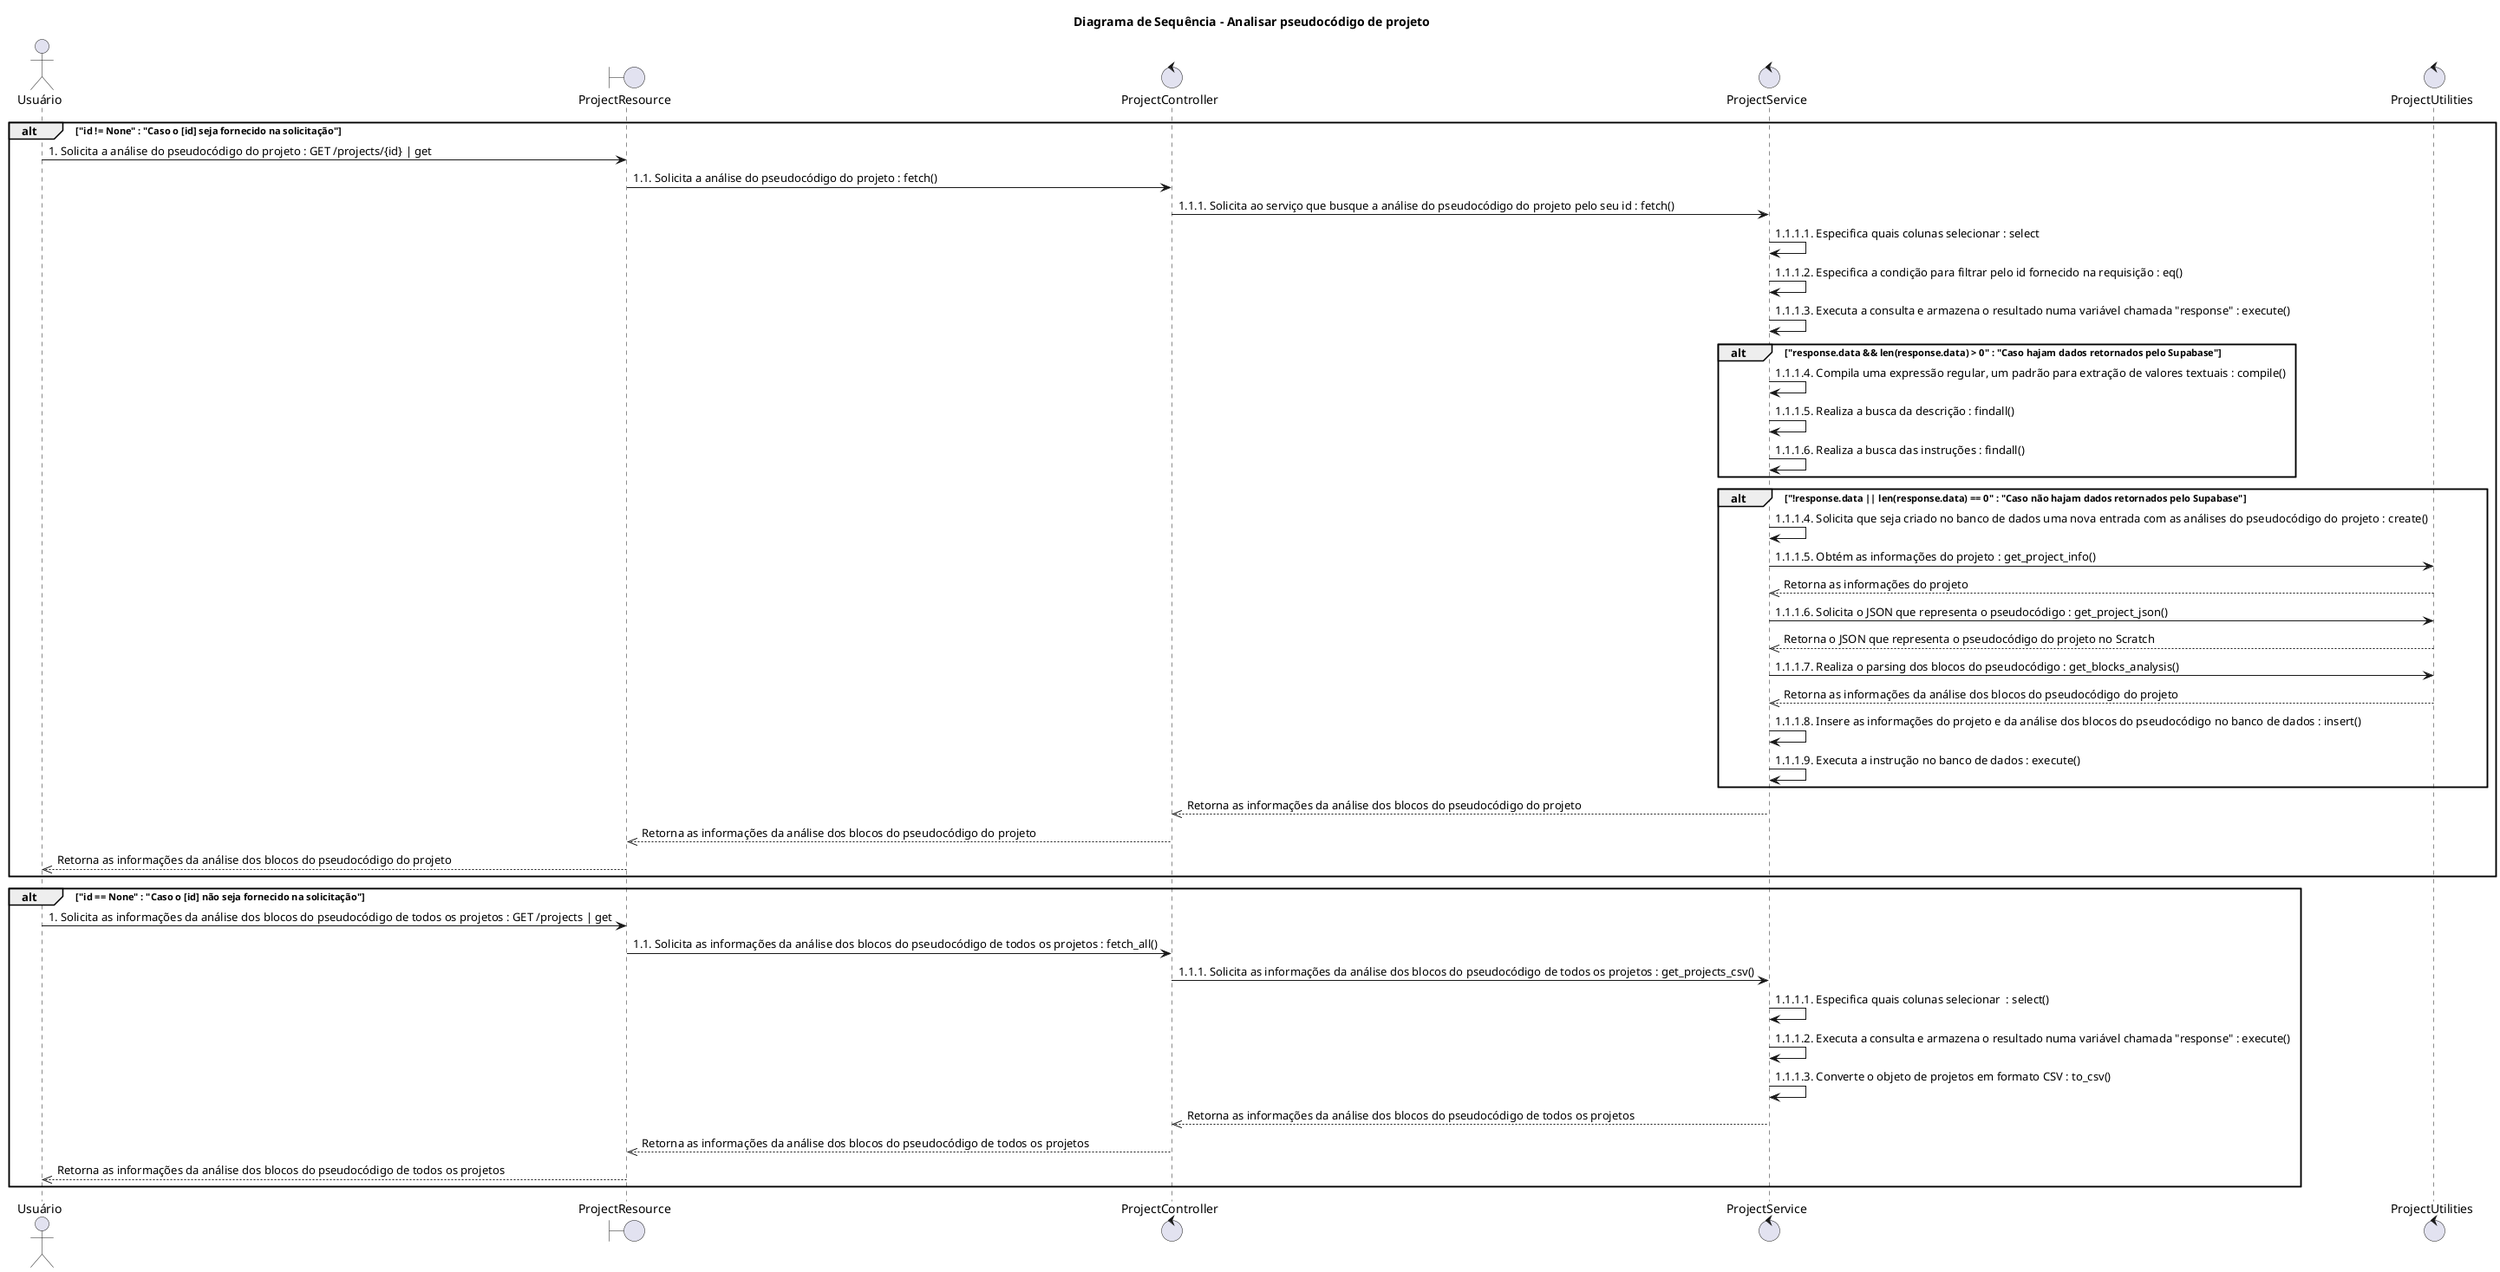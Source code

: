 @startuml "Sequence Diagram"

title "Diagrama de Sequência - Analisar pseudocódigo de projeto"

actor "Usuário"                   as USER
boundary "ProjectResource"        as PROJECT_RESOURCE
control "ProjectController"       as PROJECT_CONTROLLER
control "ProjectService"          as PROJECT_SERVICE
control "ProjectUtilities"        as PROJECT_UTILITIES

alt "id != None" : "Caso o [id] seja fornecido na solicitação"
  USER -> PROJECT_RESOURCE : 1. Solicita a análise do pseudocódigo do projeto : GET /projects/{id} | get
  PROJECT_RESOURCE -> PROJECT_CONTROLLER : 1.1. Solicita a análise do pseudocódigo do projeto : fetch()
  PROJECT_CONTROLLER -> PROJECT_SERVICE : 1.1.1. Solicita ao serviço que busque a análise do pseudocódigo do projeto pelo seu id : fetch()

  PROJECT_SERVICE -> PROJECT_SERVICE : 1.1.1.1. Especifica quais colunas selecionar : select
  PROJECT_SERVICE -> PROJECT_SERVICE : 1.1.1.2. Especifica a condição para filtrar pelo id fornecido na requisição : eq()
  PROJECT_SERVICE -> PROJECT_SERVICE : 1.1.1.3. Executa a consulta e armazena o resultado numa variável chamada "response" : execute()

  alt "response.data && len(response.data) > 0" : "Caso hajam dados retornados pelo Supabase"
    PROJECT_SERVICE -> PROJECT_SERVICE : 1.1.1.4. Compila uma expressão regular, um padrão para extração de valores textuais : compile()
    PROJECT_SERVICE -> PROJECT_SERVICE : 1.1.1.5. Realiza a busca da descrição : findall()
    PROJECT_SERVICE -> PROJECT_SERVICE : 1.1.1.6. Realiza a busca das instruções : findall()
  end

  alt "!response.data || len(response.data) == 0" : "Caso não hajam dados retornados pelo Supabase"
    PROJECT_SERVICE -> PROJECT_SERVICE : 1.1.1.4. Solicita que seja criado no banco de dados uma nova entrada com as análises do pseudocódigo do projeto : create()

    PROJECT_SERVICE -> PROJECT_UTILITIES : 1.1.1.5. Obtém as informações do projeto : get_project_info()
    PROJECT_UTILITIES -->> PROJECT_SERVICE : Retorna as informações do projeto

    PROJECT_SERVICE -> PROJECT_UTILITIES : 1.1.1.6. Solicita o JSON que representa o pseudocódigo : get_project_json()
    PROJECT_UTILITIES -->> PROJECT_SERVICE : Retorna o JSON que representa o pseudocódigo do projeto no Scratch

    PROJECT_SERVICE -> PROJECT_UTILITIES : 1.1.1.7. Realiza o parsing dos blocos do pseudocódigo : get_blocks_analysis()
    PROJECT_UTILITIES -->> PROJECT_SERVICE : Retorna as informações da análise dos blocos do pseudocódigo do projeto

    PROJECT_SERVICE -> PROJECT_SERVICE : 1.1.1.8. Insere as informações do projeto e da análise dos blocos do pseudocódigo no banco de dados : insert()
    PROJECT_SERVICE -> PROJECT_SERVICE : 1.1.1.9. Executa a instrução no banco de dados : execute()
  end

  PROJECT_SERVICE -->> PROJECT_CONTROLLER : Retorna as informações da análise dos blocos do pseudocódigo do projeto
  PROJECT_CONTROLLER -->> PROJECT_RESOURCE : Retorna as informações da análise dos blocos do pseudocódigo do projeto
  PROJECT_RESOURCE -->> USER : Retorna as informações da análise dos blocos do pseudocódigo do projeto
end

alt "id == None" : "Caso o [id] não seja fornecido na solicitação"
  USER -> PROJECT_RESOURCE : 1. Solicita as informações da análise dos blocos do pseudocódigo de todos os projetos : GET /projects | get
  PROJECT_RESOURCE -> PROJECT_CONTROLLER : 1.1. Solicita as informações da análise dos blocos do pseudocódigo de todos os projetos : fetch_all()
  PROJECT_CONTROLLER -> PROJECT_SERVICE : 1.1.1. Solicita as informações da análise dos blocos do pseudocódigo de todos os projetos : get_projects_csv()
  PROJECT_SERVICE -> PROJECT_SERVICE : 1.1.1.1. Especifica quais colunas selecionar  : select()
  PROJECT_SERVICE -> PROJECT_SERVICE : 1.1.1.2. Executa a consulta e armazena o resultado numa variável chamada "response" : execute()
  PROJECT_SERVICE -> PROJECT_SERVICE : 1.1.1.3. Converte o objeto de projetos em formato CSV : to_csv()
  PROJECT_SERVICE -->> PROJECT_CONTROLLER : Retorna as informações da análise dos blocos do pseudocódigo de todos os projetos
  PROJECT_CONTROLLER -->> PROJECT_RESOURCE : Retorna as informações da análise dos blocos do pseudocódigo de todos os projetos
  PROJECT_RESOURCE -->> USER : Retorna as informações da análise dos blocos do pseudocódigo de todos os projetos
end

@enduml
